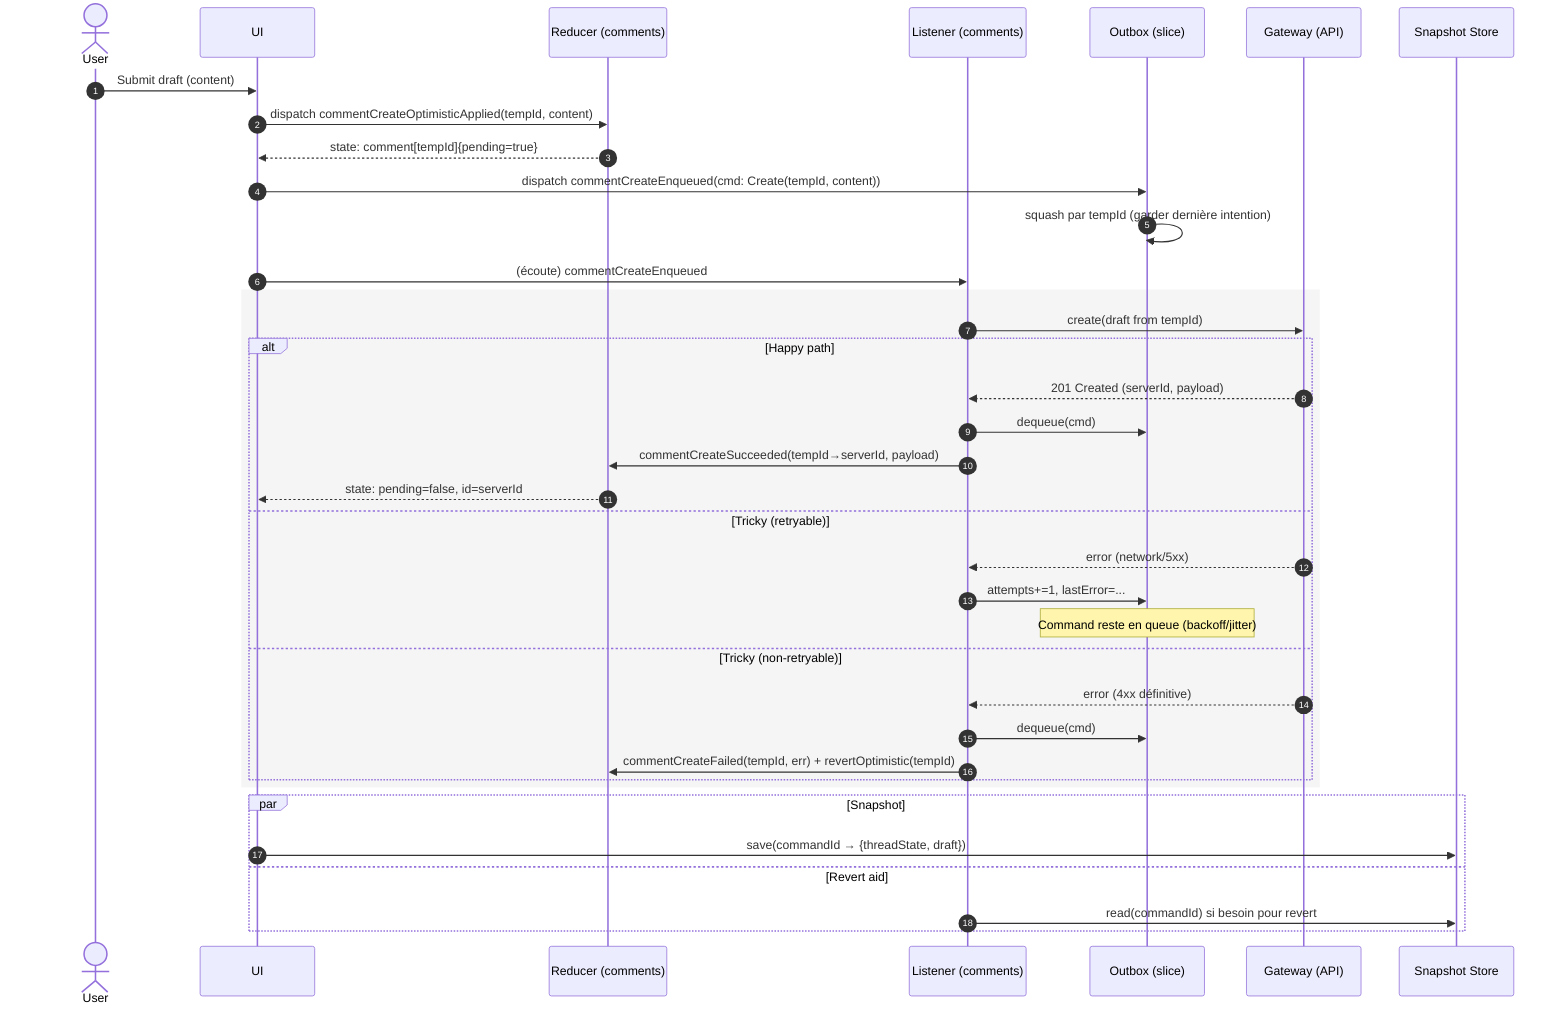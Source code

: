 sequenceDiagram
    autonumber
    actor U as User
    participant UI as UI
    participant R as Reducer (comments)
    participant L as Listener (comments)
    participant O as Outbox (slice)
    participant G as Gateway (API)
    participant S as Snapshot Store

    U->>UI: Submit draft (content)
    UI->>R: dispatch commentCreateOptimisticApplied(tempId, content)
    R-->>UI: state: comment[tempId]{pending=true}
    UI->>O: dispatch commentCreateEnqueued(cmd: Create(tempId, content))
    O->>O: squash par tempId (garder dernière intention)
    UI->>L: (écoute) commentCreateEnqueued

    rect rgb(245,245,245)
        L->>G: create(draft from tempId)
        alt Happy path
            G-->>L: 201 Created (serverId, payload)
            L->>O: dequeue(cmd)
            L->>R: commentCreateSucceeded(tempId→serverId, payload)
            R-->>UI: state: pending=false, id=serverId
        else Tricky (retryable)
            G-->>L: error (network/5xx)
            L->>O: attempts+=1, lastError=...
            Note over O: Command reste en queue (backoff/jitter)
        else Tricky (non-retryable)
            G-->>L: error (4xx définitive)
            L->>O: dequeue(cmd)
            L->>R: commentCreateFailed(tempId, err) + revertOptimistic(tempId)
        end
    end

    par Snapshot
        UI->>S: save(commandId → {threadState, draft})
    and Revert aid
        L->>S: read(commandId) si besoin pour revert
    end